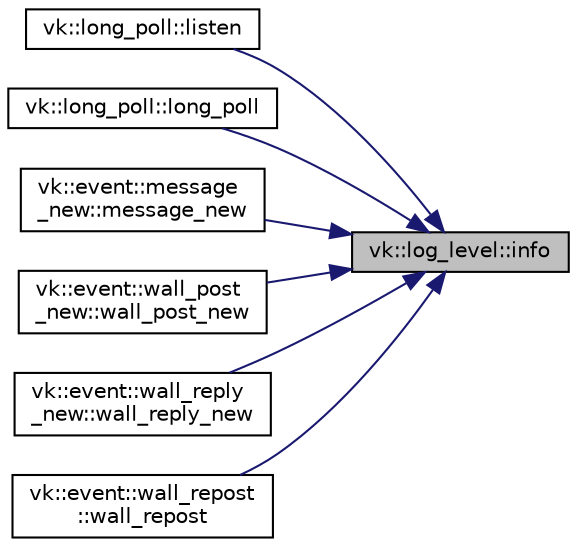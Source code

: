 digraph "vk::log_level::info"
{
 // LATEX_PDF_SIZE
  edge [fontname="Helvetica",fontsize="10",labelfontname="Helvetica",labelfontsize="10"];
  node [fontname="Helvetica",fontsize="10",shape=record];
  rankdir="RL";
  Node1 [label="vk::log_level::info",height=0.2,width=0.4,color="black", fillcolor="grey75", style="filled", fontcolor="black",tooltip=" "];
  Node1 -> Node2 [dir="back",color="midnightblue",fontsize="10",style="solid",fontname="Helvetica"];
  Node2 [label="vk::long_poll::listen",height=0.2,width=0.4,color="black", fillcolor="white", style="filled",URL="$classvk_1_1long__poll.html#a0aca8b3817e8f62e998e12212bba6a58",tooltip=" "];
  Node1 -> Node3 [dir="back",color="midnightblue",fontsize="10",style="solid",fontname="Helvetica"];
  Node3 [label="vk::long_poll::long_poll",height=0.2,width=0.4,color="black", fillcolor="white", style="filled",URL="$classvk_1_1long__poll.html#a0224e5d18cac631716eabe8cc09830ea",tooltip=" "];
  Node1 -> Node4 [dir="back",color="midnightblue",fontsize="10",style="solid",fontname="Helvetica"];
  Node4 [label="vk::event::message\l_new::message_new",height=0.2,width=0.4,color="black", fillcolor="white", style="filled",URL="$classvk_1_1event_1_1message__new.html#ab11fbb9f3d29750c21f0053c16214738",tooltip=" "];
  Node1 -> Node5 [dir="back",color="midnightblue",fontsize="10",style="solid",fontname="Helvetica"];
  Node5 [label="vk::event::wall_post\l_new::wall_post_new",height=0.2,width=0.4,color="black", fillcolor="white", style="filled",URL="$classvk_1_1event_1_1wall__post__new.html#ad249659066cb61c3c7151228084f73cc",tooltip=" "];
  Node1 -> Node6 [dir="back",color="midnightblue",fontsize="10",style="solid",fontname="Helvetica"];
  Node6 [label="vk::event::wall_reply\l_new::wall_reply_new",height=0.2,width=0.4,color="black", fillcolor="white", style="filled",URL="$classvk_1_1event_1_1wall__reply__new.html#abdb0ce16ffa0c7fe2ebde70e633bf23a",tooltip=" "];
  Node1 -> Node7 [dir="back",color="midnightblue",fontsize="10",style="solid",fontname="Helvetica"];
  Node7 [label="vk::event::wall_repost\l::wall_repost",height=0.2,width=0.4,color="black", fillcolor="white", style="filled",URL="$classvk_1_1event_1_1wall__repost.html#abb53ee3741c8718ff2bbda87d3d12caa",tooltip=" "];
}
